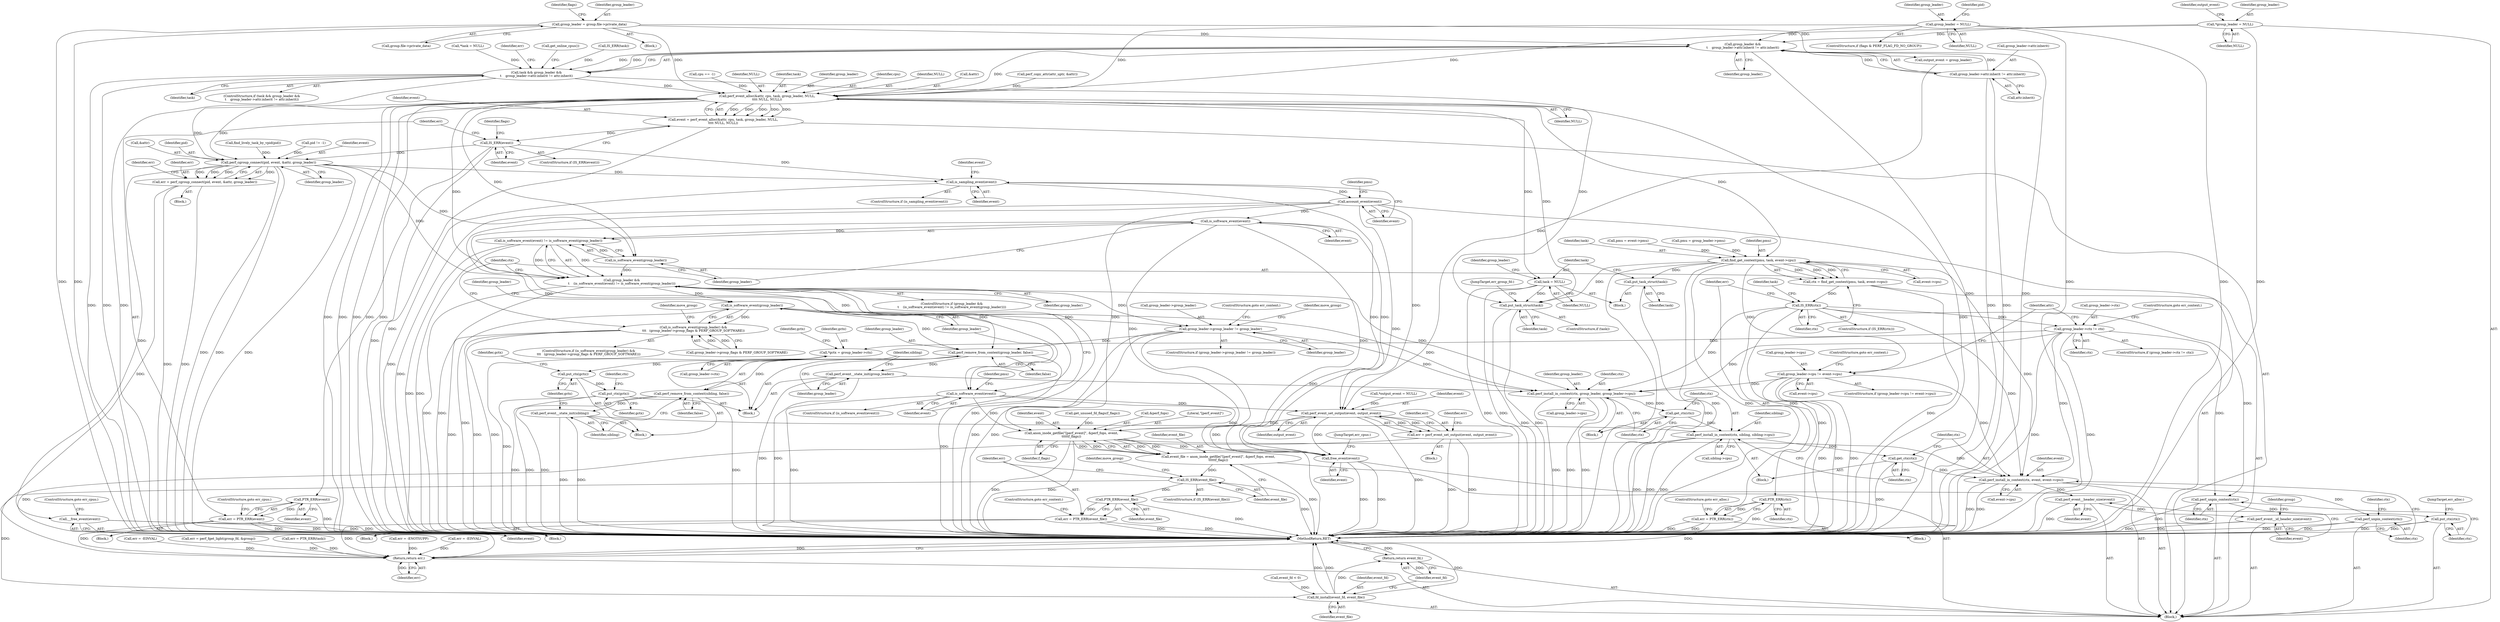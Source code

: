 digraph "1_linux_f63a8daa5812afef4f06c962351687e1ff9ccb2b@pointer" {
"1000310" [label="(Call,group_leader &&\n\t    group_leader->attr.inherit != attr.inherit)"];
"1000129" [label="(Call,*group_leader = NULL)"];
"1000262" [label="(Call,group_leader = group.file->private_data)"];
"1000280" [label="(Call,group_leader = NULL)"];
"1000312" [label="(Call,group_leader->attr.inherit != attr.inherit)"];
"1000308" [label="(Call,task && group_leader &&\n\t    group_leader->attr.inherit != attr.inherit)"];
"1000330" [label="(Call,perf_event_alloc(&attr, cpu, task, group_leader, NULL,\n\t\t\t\t NULL, NULL))"];
"1000328" [label="(Call,event = perf_event_alloc(&attr, cpu, task, group_leader, NULL,\n\t\t\t\t NULL, NULL))"];
"1000340" [label="(Call,IS_ERR(event))"];
"1000345" [label="(Call,PTR_ERR(event))"];
"1000343" [label="(Call,err = PTR_ERR(event))"];
"1000666" [label="(Return,return err;)"];
"1000355" [label="(Call,perf_cgroup_connect(pid, event, &attr, group_leader))"];
"1000353" [label="(Call,err = perf_cgroup_connect(pid, event, &attr, group_leader))"];
"1000364" [label="(Call,__free_event(event))"];
"1000368" [label="(Call,is_sampling_event(event))"];
"1000385" [label="(Call,account_event(event))"];
"1000396" [label="(Call,is_software_event(event))"];
"1000395" [label="(Call,is_software_event(event) != is_software_event(group_leader))"];
"1000393" [label="(Call,group_leader &&\n\t    (is_software_event(event) != is_software_event(group_leader)))"];
"1000413" [label="(Call,is_software_event(group_leader))"];
"1000412" [label="(Call,is_software_event(group_leader) &&\n\t\t\t   (group_leader->group_flags & PERF_GROUP_SOFTWARE))"];
"1000457" [label="(Call,group_leader->group_leader != group_leader)"];
"1000546" [label="(Call,perf_remove_from_context(group_leader, false))"];
"1000549" [label="(Call,perf_event__state_init(group_leader))"];
"1000579" [label="(Call,perf_install_in_context(ctx, group_leader, group_leader->cpu))"];
"1000585" [label="(Call,get_ctx(ctx))"];
"1000588" [label="(Call,perf_install_in_context(ctx, sibling, sibling->cpu))"];
"1000594" [label="(Call,get_ctx(ctx))"];
"1000596" [label="(Call,perf_install_in_context(ctx, event, event->cpu))"];
"1000602" [label="(Call,perf_unpin_context(ctx))"];
"1000634" [label="(Call,perf_event__header_size(event))"];
"1000636" [label="(Call,perf_event__id_header_size(event))"];
"1000552" [label="(Call,perf_remove_from_context(sibling, false))"];
"1000555" [label="(Call,perf_event__state_init(sibling))"];
"1000402" [label="(Call,is_software_event(event))"];
"1000509" [label="(Call,perf_event_set_output(event, output_event))"];
"1000507" [label="(Call,err = perf_event_set_output(event, output_event))"];
"1000517" [label="(Call,anon_inode_getfile(\"[perf_event]\", &perf_fops, event,\n\t\t\t\t\tf_flags))"];
"1000515" [label="(Call,event_file = anon_inode_getfile(\"[perf_event]\", &perf_fops, event,\n\t\t\t\t\tf_flags))"];
"1000524" [label="(Call,IS_ERR(event_file))"];
"1000529" [label="(Call,PTR_ERR(event_file))"];
"1000527" [label="(Call,err = PTR_ERR(event_file))"];
"1000640" [label="(Call,fd_install(event_fd, event_file))"];
"1000643" [label="(Return,return event_fd;)"];
"1000651" [label="(Call,free_event(event))"];
"1000398" [label="(Call,is_software_event(group_leader))"];
"1000426" [label="(Call,find_get_context(pmu, task, event->cpu))"];
"1000424" [label="(Call,ctx = find_get_context(pmu, task, event->cpu))"];
"1000433" [label="(Call,IS_ERR(ctx))"];
"1000438" [label="(Call,PTR_ERR(ctx))"];
"1000436" [label="(Call,err = PTR_ERR(ctx))"];
"1000489" [label="(Call,group_leader->ctx != ctx)"];
"1000536" [label="(Call,*gctx = group_leader->ctx)"];
"1000557" [label="(Call,put_ctx(gctx))"];
"1000564" [label="(Call,put_ctx(gctx))"];
"1000646" [label="(Call,perf_unpin_context(ctx))"];
"1000648" [label="(Call,put_ctx(ctx))"];
"1000444" [label="(Call,put_task_struct(task))"];
"1000478" [label="(Call,group_leader->cpu != event->cpu)"];
"1000658" [label="(Call,put_task_struct(task))"];
"1000446" [label="(Call,task = NULL)"];
"1000328" [label="(Call,event = perf_event_alloc(&attr, cpu, task, group_leader, NULL,\n\t\t\t\t NULL, NULL))"];
"1000426" [label="(Call,find_get_context(pmu, task, event->cpu))"];
"1000436" [label="(Call,err = PTR_ERR(ctx))"];
"1000443" [label="(Block,)"];
"1000658" [label="(Call,put_task_struct(task))"];
"1000581" [label="(Identifier,group_leader)"];
"1000554" [label="(Identifier,false)"];
"1000341" [label="(Identifier,event)"];
"1000331" [label="(Call,&attr)"];
"1000489" [label="(Call,group_leader->ctx != ctx)"];
"1000636" [label="(Call,perf_event__id_header_size(event))"];
"1000280" [label="(Call,group_leader = NULL)"];
"1000402" [label="(Call,is_software_event(event))"];
"1000273" [label="(Call,output_event = group_leader)"];
"1000329" [label="(Identifier,event)"];
"1000577" [label="(Block,)"];
"1000276" [label="(ControlStructure,if (flags & PERF_FLAG_FD_NO_GROUP))"];
"1000580" [label="(Identifier,ctx)"];
"1000310" [label="(Call,group_leader &&\n\t    group_leader->attr.inherit != attr.inherit)"];
"1000494" [label="(ControlStructure,goto err_context;)"];
"1000521" [label="(Identifier,event)"];
"1000427" [label="(Identifier,pmu)"];
"1000253" [label="(Call,err = perf_fget_light(group_fd, &group))"];
"1000587" [label="(Block,)"];
"1000640" [label="(Call,fd_install(event_fd, event_file))"];
"1000656" [label="(ControlStructure,if (task))"];
"1000357" [label="(Identifier,event)"];
"1000582" [label="(Call,group_leader->cpu)"];
"1000490" [label="(Call,group_leader->ctx)"];
"1000562" [label="(Identifier,gctx)"];
"1000447" [label="(Identifier,task)"];
"1000586" [label="(Identifier,ctx)"];
"1000375" [label="(Identifier,event)"];
"1000646" [label="(Call,perf_unpin_context(ctx))"];
"1000133" [label="(Call,*output_event = NULL)"];
"1000647" [label="(Identifier,ctx)"];
"1000602" [label="(Call,perf_unpin_context(ctx))"];
"1000434" [label="(Identifier,ctx)"];
"1000550" [label="(Identifier,group_leader)"];
"1000358" [label="(Call,&attr)"];
"1000547" [label="(Identifier,group_leader)"];
"1000556" [label="(Identifier,sibling)"];
"1000307" [label="(ControlStructure,if (task && group_leader &&\n\t    group_leader->attr.inherit != attr.inherit))"];
"1000585" [label="(Call,get_ctx(ctx))"];
"1000353" [label="(Call,err = perf_cgroup_connect(pid, event, &attr, group_leader))"];
"1000531" [label="(ControlStructure,goto err_context;)"];
"1000435" [label="(Block,)"];
"1000148" [label="(Call,*task = NULL)"];
"1000438" [label="(Call,PTR_ERR(ctx))"];
"1000644" [label="(Identifier,event_fd)"];
"1000356" [label="(Identifier,pid)"];
"1000552" [label="(Call,perf_remove_from_context(sibling, false))"];
"1000171" [label="(Call,perf_copy_attr(attr_uptr, &attr))"];
"1000239" [label="(Call,get_unused_fd_flags(f_flags))"];
"1000366" [label="(ControlStructure,goto err_cpus;)"];
"1000639" [label="(Identifier,group)"];
"1000415" [label="(Call,group_leader->group_flags & PERF_GROUP_SOFTWARE)"];
"1000568" [label="(Identifier,ctx)"];
"1000637" [label="(Identifier,event)"];
"1000440" [label="(ControlStructure,goto err_alloc;)"];
"1000564" [label="(Call,put_ctx(gctx))"];
"1000401" [label="(ControlStructure,if (is_software_event(event)))"];
"1000223" [label="(Call,cpu == -1)"];
"1000281" [label="(Identifier,group_leader)"];
"1000271" [label="(Identifier,flags)"];
"1000598" [label="(Identifier,event)"];
"1000546" [label="(Call,perf_remove_from_context(group_leader, false))"];
"1000302" [label="(Call,err = PTR_ERR(task))"];
"1000458" [label="(Call,group_leader->group_leader)"];
"1000318" [label="(Call,attr.inherit)"];
"1000386" [label="(Identifier,event)"];
"1000385" [label="(Call,account_event(event))"];
"1000338" [label="(Identifier,NULL)"];
"1000510" [label="(Identifier,event)"];
"1000513" [label="(Identifier,err)"];
"1000394" [label="(Identifier,group_leader)"];
"1000530" [label="(Identifier,event_file)"];
"1000445" [label="(Identifier,task)"];
"1000642" [label="(Identifier,event_file)"];
"1000456" [label="(ControlStructure,if (group_leader->group_leader != group_leader))"];
"1000524" [label="(Call,IS_ERR(event_file))"];
"1000309" [label="(Identifier,task)"];
"1000342" [label="(Block,)"];
"1000515" [label="(Call,event_file = anon_inode_getfile(\"[perf_event]\", &perf_fops, event,\n\t\t\t\t\tf_flags))"];
"1000296" [label="(Call,find_lively_task_by_vpid(pid))"];
"1000597" [label="(Identifier,ctx)"];
"1000337" [label="(Identifier,NULL)"];
"1000544" [label="(Identifier,gctx)"];
"1000242" [label="(Call,event_fd < 0)"];
"1000450" [label="(Identifier,group_leader)"];
"1000424" [label="(Call,ctx = find_get_context(pmu, task, event->cpu))"];
"1000355" [label="(Call,perf_cgroup_connect(pid, event, &attr, group_leader))"];
"1000548" [label="(Identifier,false)"];
"1000429" [label="(Call,event->cpu)"];
"1000334" [label="(Identifier,task)"];
"1000553" [label="(Identifier,sibling)"];
"1000428" [label="(Identifier,task)"];
"1000534" [label="(Block,)"];
"1000519" [label="(Call,&perf_fops)"];
"1000343" [label="(Call,err = PTR_ERR(event))"];
"1000595" [label="(Identifier,ctx)"];
"1000461" [label="(Identifier,group_leader)"];
"1000417" [label="(Identifier,group_leader)"];
"1000129" [label="(Call,*group_leader = NULL)"];
"1000387" [label="(Call,pmu = event->pmu)"];
"1000354" [label="(Identifier,err)"];
"1000350" [label="(Identifier,flags)"];
"1000442" [label="(Identifier,task)"];
"1000565" [label="(Identifier,gctx)"];
"1000369" [label="(Identifier,event)"];
"1000412" [label="(Call,is_software_event(group_leader) &&\n\t\t\t   (group_leader->group_flags & PERF_GROUP_SOFTWARE))"];
"1000380" [label="(Call,err = -ENOTSUPP)"];
"1000425" [label="(Identifier,ctx)"];
"1000134" [label="(Identifier,output_event)"];
"1000516" [label="(Identifier,event_file)"];
"1000591" [label="(Call,sibling->cpu)"];
"1000360" [label="(Identifier,group_leader)"];
"1000323" [label="(Identifier,err)"];
"1000340" [label="(Call,IS_ERR(event))"];
"1000508" [label="(Identifier,err)"];
"1000668" [label="(MethodReturn,RET)"];
"1000457" [label="(Call,group_leader->group_leader != group_leader)"];
"1000479" [label="(Call,group_leader->cpu)"];
"1000345" [label="(Call,PTR_ERR(event))"];
"1000392" [label="(ControlStructure,if (group_leader &&\n\t    (is_software_event(event) != is_software_event(group_leader))))"];
"1000485" [label="(ControlStructure,goto err_context;)"];
"1000462" [label="(ControlStructure,goto err_context;)"];
"1000653" [label="(JumpTarget,err_cpus:)"];
"1000403" [label="(Identifier,event)"];
"1000405" [label="(Call,pmu = group_leader->pmu)"];
"1000558" [label="(Identifier,gctx)"];
"1000344" [label="(Identifier,err)"];
"1000422" [label="(Identifier,move_group)"];
"1000437" [label="(Identifier,err)"];
"1000511" [label="(Identifier,output_event)"];
"1000652" [label="(Identifier,event)"];
"1000439" [label="(Identifier,ctx)"];
"1000322" [label="(Call,err = -EINVAL)"];
"1000666" [label="(Return,return err;)"];
"1000498" [label="(Identifier,attr)"];
"1000312" [label="(Call,group_leader->attr.inherit != attr.inherit)"];
"1000522" [label="(Identifier,f_flags)"];
"1000335" [label="(Identifier,group_leader)"];
"1000397" [label="(Identifier,event)"];
"1000579" [label="(Call,perf_install_in_context(ctx, group_leader, group_leader->cpu))"];
"1000444" [label="(Call,put_task_struct(task))"];
"1000347" [label="(ControlStructure,goto err_cpus;)"];
"1000327" [label="(Call,get_online_cpus())"];
"1000388" [label="(Identifier,pmu)"];
"1000393" [label="(Call,group_leader &&\n\t    (is_software_event(event) != is_software_event(group_leader)))"];
"1000607" [label="(Identifier,ctx)"];
"1000526" [label="(Block,)"];
"1000557" [label="(Call,put_ctx(gctx))"];
"1000333" [label="(Identifier,cpu)"];
"1000648" [label="(Call,put_ctx(ctx))"];
"1000649" [label="(Identifier,ctx)"];
"1000399" [label="(Identifier,group_leader)"];
"1000446" [label="(Call,task = NULL)"];
"1000538" [label="(Call,group_leader->ctx)"];
"1000635" [label="(Identifier,event)"];
"1000659" [label="(Identifier,task)"];
"1000527" [label="(Call,err = PTR_ERR(event_file))"];
"1000346" [label="(Identifier,event)"];
"1000482" [label="(Call,event->cpu)"];
"1000365" [label="(Identifier,event)"];
"1000599" [label="(Call,event->cpu)"];
"1000406" [label="(Identifier,pmu)"];
"1000263" [label="(Identifier,group_leader)"];
"1000433" [label="(Call,IS_ERR(ctx))"];
"1000533" [label="(Identifier,move_group)"];
"1000529" [label="(Call,PTR_ERR(event_file))"];
"1000506" [label="(Block,)"];
"1000311" [label="(Identifier,group_leader)"];
"1000549" [label="(Call,perf_event__state_init(group_leader))"];
"1000262" [label="(Call,group_leader = group.file->private_data)"];
"1000127" [label="(Block,)"];
"1000285" [label="(Call,pid != -1)"];
"1000414" [label="(Identifier,group_leader)"];
"1000464" [label="(Identifier,move_group)"];
"1000594" [label="(Call,get_ctx(ctx))"];
"1000523" [label="(ControlStructure,if (IS_ERR(event_file)))"];
"1000330" [label="(Call,perf_event_alloc(&attr, cpu, task, group_leader, NULL,\n\t\t\t\t NULL, NULL))"];
"1000603" [label="(Identifier,ctx)"];
"1000517" [label="(Call,anon_inode_getfile(\"[perf_event]\", &perf_fops, event,\n\t\t\t\t\tf_flags))"];
"1000590" [label="(Identifier,sibling)"];
"1000477" [label="(ControlStructure,if (group_leader->cpu != event->cpu))"];
"1000299" [label="(Call,IS_ERR(task))"];
"1000667" [label="(Identifier,err)"];
"1000528" [label="(Identifier,err)"];
"1000313" [label="(Call,group_leader->attr.inherit)"];
"1000282" [label="(Identifier,NULL)"];
"1000336" [label="(Identifier,NULL)"];
"1000413" [label="(Call,is_software_event(group_leader))"];
"1000131" [label="(Identifier,NULL)"];
"1000651" [label="(Call,free_event(event))"];
"1000411" [label="(ControlStructure,if (is_software_event(group_leader) &&\n\t\t\t   (group_leader->group_flags & PERF_GROUP_SOFTWARE)))"];
"1000286" [label="(Identifier,pid)"];
"1000537" [label="(Identifier,gctx)"];
"1000130" [label="(Identifier,group_leader)"];
"1000395" [label="(Call,is_software_event(event) != is_software_event(group_leader))"];
"1000518" [label="(Literal,\"[perf_event]\")"];
"1000641" [label="(Identifier,event_fd)"];
"1000352" [label="(Block,)"];
"1000551" [label="(Block,)"];
"1000493" [label="(Identifier,ctx)"];
"1000396" [label="(Call,is_software_event(event))"];
"1000536" [label="(Call,*gctx = group_leader->ctx)"];
"1000650" [label="(JumpTarget,err_alloc:)"];
"1000367" [label="(ControlStructure,if (is_sampling_event(event)))"];
"1000596" [label="(Call,perf_install_in_context(ctx, event, event->cpu))"];
"1000589" [label="(Identifier,ctx)"];
"1000509" [label="(Call,perf_event_set_output(event, output_event))"];
"1000488" [label="(ControlStructure,if (group_leader->ctx != ctx))"];
"1000643" [label="(Return,return event_fd;)"];
"1000448" [label="(Identifier,NULL)"];
"1000264" [label="(Call,group.file->private_data)"];
"1000432" [label="(ControlStructure,if (IS_ERR(ctx)))"];
"1000588" [label="(Call,perf_install_in_context(ctx, sibling, sibling->cpu))"];
"1000368" [label="(Call,is_sampling_event(event))"];
"1000452" [label="(Call,err = -EINVAL)"];
"1000634" [label="(Call,perf_event__header_size(event))"];
"1000364" [label="(Call,__free_event(event))"];
"1000478" [label="(Call,group_leader->cpu != event->cpu)"];
"1000507" [label="(Call,err = perf_event_set_output(event, output_event))"];
"1000525" [label="(Identifier,event_file)"];
"1000362" [label="(Identifier,err)"];
"1000398" [label="(Call,is_software_event(group_leader))"];
"1000339" [label="(ControlStructure,if (IS_ERR(event)))"];
"1000555" [label="(Call,perf_event__state_init(sibling))"];
"1000363" [label="(Block,)"];
"1000660" [label="(JumpTarget,err_group_fd:)"];
"1000308" [label="(Call,task && group_leader &&\n\t    group_leader->attr.inherit != attr.inherit)"];
"1000252" [label="(Block,)"];
"1000310" -> "1000308"  [label="AST: "];
"1000310" -> "1000311"  [label="CFG: "];
"1000310" -> "1000312"  [label="CFG: "];
"1000311" -> "1000310"  [label="AST: "];
"1000312" -> "1000310"  [label="AST: "];
"1000308" -> "1000310"  [label="CFG: "];
"1000310" -> "1000668"  [label="DDG: "];
"1000310" -> "1000668"  [label="DDG: "];
"1000310" -> "1000308"  [label="DDG: "];
"1000310" -> "1000308"  [label="DDG: "];
"1000129" -> "1000310"  [label="DDG: "];
"1000262" -> "1000310"  [label="DDG: "];
"1000280" -> "1000310"  [label="DDG: "];
"1000312" -> "1000310"  [label="DDG: "];
"1000312" -> "1000310"  [label="DDG: "];
"1000310" -> "1000330"  [label="DDG: "];
"1000129" -> "1000127"  [label="AST: "];
"1000129" -> "1000131"  [label="CFG: "];
"1000130" -> "1000129"  [label="AST: "];
"1000131" -> "1000129"  [label="AST: "];
"1000134" -> "1000129"  [label="CFG: "];
"1000129" -> "1000668"  [label="DDG: "];
"1000129" -> "1000330"  [label="DDG: "];
"1000262" -> "1000252"  [label="AST: "];
"1000262" -> "1000264"  [label="CFG: "];
"1000263" -> "1000262"  [label="AST: "];
"1000264" -> "1000262"  [label="AST: "];
"1000271" -> "1000262"  [label="CFG: "];
"1000262" -> "1000668"  [label="DDG: "];
"1000262" -> "1000668"  [label="DDG: "];
"1000262" -> "1000273"  [label="DDG: "];
"1000262" -> "1000330"  [label="DDG: "];
"1000280" -> "1000276"  [label="AST: "];
"1000280" -> "1000282"  [label="CFG: "];
"1000281" -> "1000280"  [label="AST: "];
"1000282" -> "1000280"  [label="AST: "];
"1000286" -> "1000280"  [label="CFG: "];
"1000280" -> "1000668"  [label="DDG: "];
"1000280" -> "1000668"  [label="DDG: "];
"1000280" -> "1000330"  [label="DDG: "];
"1000312" -> "1000318"  [label="CFG: "];
"1000313" -> "1000312"  [label="AST: "];
"1000318" -> "1000312"  [label="AST: "];
"1000312" -> "1000668"  [label="DDG: "];
"1000312" -> "1000668"  [label="DDG: "];
"1000308" -> "1000307"  [label="AST: "];
"1000308" -> "1000309"  [label="CFG: "];
"1000309" -> "1000308"  [label="AST: "];
"1000323" -> "1000308"  [label="CFG: "];
"1000327" -> "1000308"  [label="CFG: "];
"1000308" -> "1000668"  [label="DDG: "];
"1000308" -> "1000668"  [label="DDG: "];
"1000308" -> "1000668"  [label="DDG: "];
"1000148" -> "1000308"  [label="DDG: "];
"1000299" -> "1000308"  [label="DDG: "];
"1000308" -> "1000330"  [label="DDG: "];
"1000308" -> "1000658"  [label="DDG: "];
"1000330" -> "1000328"  [label="AST: "];
"1000330" -> "1000338"  [label="CFG: "];
"1000331" -> "1000330"  [label="AST: "];
"1000333" -> "1000330"  [label="AST: "];
"1000334" -> "1000330"  [label="AST: "];
"1000335" -> "1000330"  [label="AST: "];
"1000336" -> "1000330"  [label="AST: "];
"1000337" -> "1000330"  [label="AST: "];
"1000338" -> "1000330"  [label="AST: "];
"1000328" -> "1000330"  [label="CFG: "];
"1000330" -> "1000668"  [label="DDG: "];
"1000330" -> "1000668"  [label="DDG: "];
"1000330" -> "1000668"  [label="DDG: "];
"1000330" -> "1000668"  [label="DDG: "];
"1000330" -> "1000668"  [label="DDG: "];
"1000330" -> "1000328"  [label="DDG: "];
"1000330" -> "1000328"  [label="DDG: "];
"1000330" -> "1000328"  [label="DDG: "];
"1000330" -> "1000328"  [label="DDG: "];
"1000330" -> "1000328"  [label="DDG: "];
"1000171" -> "1000330"  [label="DDG: "];
"1000223" -> "1000330"  [label="DDG: "];
"1000330" -> "1000355"  [label="DDG: "];
"1000330" -> "1000355"  [label="DDG: "];
"1000330" -> "1000393"  [label="DDG: "];
"1000330" -> "1000398"  [label="DDG: "];
"1000330" -> "1000426"  [label="DDG: "];
"1000330" -> "1000446"  [label="DDG: "];
"1000330" -> "1000658"  [label="DDG: "];
"1000328" -> "1000127"  [label="AST: "];
"1000329" -> "1000328"  [label="AST: "];
"1000341" -> "1000328"  [label="CFG: "];
"1000328" -> "1000668"  [label="DDG: "];
"1000328" -> "1000340"  [label="DDG: "];
"1000340" -> "1000339"  [label="AST: "];
"1000340" -> "1000341"  [label="CFG: "];
"1000341" -> "1000340"  [label="AST: "];
"1000344" -> "1000340"  [label="CFG: "];
"1000350" -> "1000340"  [label="CFG: "];
"1000340" -> "1000668"  [label="DDG: "];
"1000340" -> "1000345"  [label="DDG: "];
"1000340" -> "1000355"  [label="DDG: "];
"1000340" -> "1000368"  [label="DDG: "];
"1000345" -> "1000343"  [label="AST: "];
"1000345" -> "1000346"  [label="CFG: "];
"1000346" -> "1000345"  [label="AST: "];
"1000343" -> "1000345"  [label="CFG: "];
"1000345" -> "1000668"  [label="DDG: "];
"1000345" -> "1000343"  [label="DDG: "];
"1000343" -> "1000342"  [label="AST: "];
"1000344" -> "1000343"  [label="AST: "];
"1000347" -> "1000343"  [label="CFG: "];
"1000343" -> "1000668"  [label="DDG: "];
"1000343" -> "1000668"  [label="DDG: "];
"1000343" -> "1000666"  [label="DDG: "];
"1000666" -> "1000127"  [label="AST: "];
"1000666" -> "1000667"  [label="CFG: "];
"1000667" -> "1000666"  [label="AST: "];
"1000668" -> "1000666"  [label="CFG: "];
"1000666" -> "1000668"  [label="DDG: "];
"1000667" -> "1000666"  [label="DDG: "];
"1000436" -> "1000666"  [label="DDG: "];
"1000253" -> "1000666"  [label="DDG: "];
"1000452" -> "1000666"  [label="DDG: "];
"1000322" -> "1000666"  [label="DDG: "];
"1000353" -> "1000666"  [label="DDG: "];
"1000380" -> "1000666"  [label="DDG: "];
"1000507" -> "1000666"  [label="DDG: "];
"1000302" -> "1000666"  [label="DDG: "];
"1000527" -> "1000666"  [label="DDG: "];
"1000355" -> "1000353"  [label="AST: "];
"1000355" -> "1000360"  [label="CFG: "];
"1000356" -> "1000355"  [label="AST: "];
"1000357" -> "1000355"  [label="AST: "];
"1000358" -> "1000355"  [label="AST: "];
"1000360" -> "1000355"  [label="AST: "];
"1000353" -> "1000355"  [label="CFG: "];
"1000355" -> "1000668"  [label="DDG: "];
"1000355" -> "1000668"  [label="DDG: "];
"1000355" -> "1000668"  [label="DDG: "];
"1000355" -> "1000353"  [label="DDG: "];
"1000355" -> "1000353"  [label="DDG: "];
"1000355" -> "1000353"  [label="DDG: "];
"1000355" -> "1000353"  [label="DDG: "];
"1000285" -> "1000355"  [label="DDG: "];
"1000296" -> "1000355"  [label="DDG: "];
"1000355" -> "1000364"  [label="DDG: "];
"1000355" -> "1000368"  [label="DDG: "];
"1000355" -> "1000393"  [label="DDG: "];
"1000355" -> "1000398"  [label="DDG: "];
"1000353" -> "1000352"  [label="AST: "];
"1000354" -> "1000353"  [label="AST: "];
"1000362" -> "1000353"  [label="CFG: "];
"1000353" -> "1000668"  [label="DDG: "];
"1000353" -> "1000668"  [label="DDG: "];
"1000364" -> "1000363"  [label="AST: "];
"1000364" -> "1000365"  [label="CFG: "];
"1000365" -> "1000364"  [label="AST: "];
"1000366" -> "1000364"  [label="CFG: "];
"1000364" -> "1000668"  [label="DDG: "];
"1000364" -> "1000668"  [label="DDG: "];
"1000368" -> "1000367"  [label="AST: "];
"1000368" -> "1000369"  [label="CFG: "];
"1000369" -> "1000368"  [label="AST: "];
"1000375" -> "1000368"  [label="CFG: "];
"1000386" -> "1000368"  [label="CFG: "];
"1000368" -> "1000668"  [label="DDG: "];
"1000368" -> "1000385"  [label="DDG: "];
"1000368" -> "1000651"  [label="DDG: "];
"1000385" -> "1000127"  [label="AST: "];
"1000385" -> "1000386"  [label="CFG: "];
"1000386" -> "1000385"  [label="AST: "];
"1000388" -> "1000385"  [label="CFG: "];
"1000385" -> "1000668"  [label="DDG: "];
"1000385" -> "1000396"  [label="DDG: "];
"1000385" -> "1000402"  [label="DDG: "];
"1000385" -> "1000509"  [label="DDG: "];
"1000385" -> "1000517"  [label="DDG: "];
"1000385" -> "1000651"  [label="DDG: "];
"1000396" -> "1000395"  [label="AST: "];
"1000396" -> "1000397"  [label="CFG: "];
"1000397" -> "1000396"  [label="AST: "];
"1000399" -> "1000396"  [label="CFG: "];
"1000396" -> "1000395"  [label="DDG: "];
"1000396" -> "1000402"  [label="DDG: "];
"1000396" -> "1000509"  [label="DDG: "];
"1000396" -> "1000517"  [label="DDG: "];
"1000396" -> "1000651"  [label="DDG: "];
"1000395" -> "1000393"  [label="AST: "];
"1000395" -> "1000398"  [label="CFG: "];
"1000398" -> "1000395"  [label="AST: "];
"1000393" -> "1000395"  [label="CFG: "];
"1000395" -> "1000668"  [label="DDG: "];
"1000395" -> "1000668"  [label="DDG: "];
"1000395" -> "1000393"  [label="DDG: "];
"1000395" -> "1000393"  [label="DDG: "];
"1000398" -> "1000395"  [label="DDG: "];
"1000393" -> "1000392"  [label="AST: "];
"1000393" -> "1000394"  [label="CFG: "];
"1000394" -> "1000393"  [label="AST: "];
"1000403" -> "1000393"  [label="CFG: "];
"1000425" -> "1000393"  [label="CFG: "];
"1000393" -> "1000668"  [label="DDG: "];
"1000393" -> "1000668"  [label="DDG: "];
"1000393" -> "1000668"  [label="DDG: "];
"1000398" -> "1000393"  [label="DDG: "];
"1000393" -> "1000413"  [label="DDG: "];
"1000393" -> "1000457"  [label="DDG: "];
"1000393" -> "1000546"  [label="DDG: "];
"1000393" -> "1000579"  [label="DDG: "];
"1000413" -> "1000412"  [label="AST: "];
"1000413" -> "1000414"  [label="CFG: "];
"1000414" -> "1000413"  [label="AST: "];
"1000417" -> "1000413"  [label="CFG: "];
"1000412" -> "1000413"  [label="CFG: "];
"1000413" -> "1000668"  [label="DDG: "];
"1000413" -> "1000412"  [label="DDG: "];
"1000413" -> "1000457"  [label="DDG: "];
"1000413" -> "1000546"  [label="DDG: "];
"1000413" -> "1000579"  [label="DDG: "];
"1000412" -> "1000411"  [label="AST: "];
"1000412" -> "1000415"  [label="CFG: "];
"1000415" -> "1000412"  [label="AST: "];
"1000422" -> "1000412"  [label="CFG: "];
"1000425" -> "1000412"  [label="CFG: "];
"1000412" -> "1000668"  [label="DDG: "];
"1000412" -> "1000668"  [label="DDG: "];
"1000412" -> "1000668"  [label="DDG: "];
"1000415" -> "1000412"  [label="DDG: "];
"1000415" -> "1000412"  [label="DDG: "];
"1000457" -> "1000456"  [label="AST: "];
"1000457" -> "1000461"  [label="CFG: "];
"1000458" -> "1000457"  [label="AST: "];
"1000461" -> "1000457"  [label="AST: "];
"1000462" -> "1000457"  [label="CFG: "];
"1000464" -> "1000457"  [label="CFG: "];
"1000457" -> "1000668"  [label="DDG: "];
"1000457" -> "1000668"  [label="DDG: "];
"1000457" -> "1000668"  [label="DDG: "];
"1000457" -> "1000546"  [label="DDG: "];
"1000457" -> "1000579"  [label="DDG: "];
"1000546" -> "1000534"  [label="AST: "];
"1000546" -> "1000548"  [label="CFG: "];
"1000547" -> "1000546"  [label="AST: "];
"1000548" -> "1000546"  [label="AST: "];
"1000550" -> "1000546"  [label="CFG: "];
"1000546" -> "1000668"  [label="DDG: "];
"1000546" -> "1000549"  [label="DDG: "];
"1000546" -> "1000552"  [label="DDG: "];
"1000549" -> "1000534"  [label="AST: "];
"1000549" -> "1000550"  [label="CFG: "];
"1000550" -> "1000549"  [label="AST: "];
"1000553" -> "1000549"  [label="CFG: "];
"1000549" -> "1000668"  [label="DDG: "];
"1000549" -> "1000668"  [label="DDG: "];
"1000549" -> "1000579"  [label="DDG: "];
"1000579" -> "1000577"  [label="AST: "];
"1000579" -> "1000582"  [label="CFG: "];
"1000580" -> "1000579"  [label="AST: "];
"1000581" -> "1000579"  [label="AST: "];
"1000582" -> "1000579"  [label="AST: "];
"1000586" -> "1000579"  [label="CFG: "];
"1000579" -> "1000668"  [label="DDG: "];
"1000579" -> "1000668"  [label="DDG: "];
"1000579" -> "1000668"  [label="DDG: "];
"1000433" -> "1000579"  [label="DDG: "];
"1000489" -> "1000579"  [label="DDG: "];
"1000478" -> "1000579"  [label="DDG: "];
"1000579" -> "1000585"  [label="DDG: "];
"1000585" -> "1000577"  [label="AST: "];
"1000585" -> "1000586"  [label="CFG: "];
"1000586" -> "1000585"  [label="AST: "];
"1000589" -> "1000585"  [label="CFG: "];
"1000585" -> "1000588"  [label="DDG: "];
"1000588" -> "1000587"  [label="AST: "];
"1000588" -> "1000591"  [label="CFG: "];
"1000589" -> "1000588"  [label="AST: "];
"1000590" -> "1000588"  [label="AST: "];
"1000591" -> "1000588"  [label="AST: "];
"1000595" -> "1000588"  [label="CFG: "];
"1000588" -> "1000668"  [label="DDG: "];
"1000588" -> "1000668"  [label="DDG: "];
"1000588" -> "1000668"  [label="DDG: "];
"1000555" -> "1000588"  [label="DDG: "];
"1000588" -> "1000594"  [label="DDG: "];
"1000594" -> "1000587"  [label="AST: "];
"1000594" -> "1000595"  [label="CFG: "];
"1000595" -> "1000594"  [label="AST: "];
"1000597" -> "1000594"  [label="CFG: "];
"1000594" -> "1000668"  [label="DDG: "];
"1000594" -> "1000596"  [label="DDG: "];
"1000596" -> "1000127"  [label="AST: "];
"1000596" -> "1000599"  [label="CFG: "];
"1000597" -> "1000596"  [label="AST: "];
"1000598" -> "1000596"  [label="AST: "];
"1000599" -> "1000596"  [label="AST: "];
"1000603" -> "1000596"  [label="CFG: "];
"1000596" -> "1000668"  [label="DDG: "];
"1000596" -> "1000668"  [label="DDG: "];
"1000433" -> "1000596"  [label="DDG: "];
"1000489" -> "1000596"  [label="DDG: "];
"1000517" -> "1000596"  [label="DDG: "];
"1000426" -> "1000596"  [label="DDG: "];
"1000478" -> "1000596"  [label="DDG: "];
"1000596" -> "1000602"  [label="DDG: "];
"1000596" -> "1000634"  [label="DDG: "];
"1000602" -> "1000127"  [label="AST: "];
"1000602" -> "1000603"  [label="CFG: "];
"1000603" -> "1000602"  [label="AST: "];
"1000607" -> "1000602"  [label="CFG: "];
"1000602" -> "1000668"  [label="DDG: "];
"1000602" -> "1000668"  [label="DDG: "];
"1000634" -> "1000127"  [label="AST: "];
"1000634" -> "1000635"  [label="CFG: "];
"1000635" -> "1000634"  [label="AST: "];
"1000637" -> "1000634"  [label="CFG: "];
"1000634" -> "1000668"  [label="DDG: "];
"1000634" -> "1000636"  [label="DDG: "];
"1000636" -> "1000127"  [label="AST: "];
"1000636" -> "1000637"  [label="CFG: "];
"1000637" -> "1000636"  [label="AST: "];
"1000639" -> "1000636"  [label="CFG: "];
"1000636" -> "1000668"  [label="DDG: "];
"1000636" -> "1000668"  [label="DDG: "];
"1000552" -> "1000551"  [label="AST: "];
"1000552" -> "1000554"  [label="CFG: "];
"1000553" -> "1000552"  [label="AST: "];
"1000554" -> "1000552"  [label="AST: "];
"1000556" -> "1000552"  [label="CFG: "];
"1000552" -> "1000668"  [label="DDG: "];
"1000552" -> "1000668"  [label="DDG: "];
"1000552" -> "1000555"  [label="DDG: "];
"1000555" -> "1000551"  [label="AST: "];
"1000555" -> "1000556"  [label="CFG: "];
"1000556" -> "1000555"  [label="AST: "];
"1000558" -> "1000555"  [label="CFG: "];
"1000555" -> "1000668"  [label="DDG: "];
"1000555" -> "1000668"  [label="DDG: "];
"1000402" -> "1000401"  [label="AST: "];
"1000402" -> "1000403"  [label="CFG: "];
"1000403" -> "1000402"  [label="AST: "];
"1000406" -> "1000402"  [label="CFG: "];
"1000414" -> "1000402"  [label="CFG: "];
"1000402" -> "1000668"  [label="DDG: "];
"1000402" -> "1000509"  [label="DDG: "];
"1000402" -> "1000517"  [label="DDG: "];
"1000402" -> "1000651"  [label="DDG: "];
"1000509" -> "1000507"  [label="AST: "];
"1000509" -> "1000511"  [label="CFG: "];
"1000510" -> "1000509"  [label="AST: "];
"1000511" -> "1000509"  [label="AST: "];
"1000507" -> "1000509"  [label="CFG: "];
"1000509" -> "1000668"  [label="DDG: "];
"1000509" -> "1000507"  [label="DDG: "];
"1000509" -> "1000507"  [label="DDG: "];
"1000133" -> "1000509"  [label="DDG: "];
"1000273" -> "1000509"  [label="DDG: "];
"1000509" -> "1000517"  [label="DDG: "];
"1000509" -> "1000651"  [label="DDG: "];
"1000507" -> "1000506"  [label="AST: "];
"1000508" -> "1000507"  [label="AST: "];
"1000513" -> "1000507"  [label="CFG: "];
"1000507" -> "1000668"  [label="DDG: "];
"1000507" -> "1000668"  [label="DDG: "];
"1000517" -> "1000515"  [label="AST: "];
"1000517" -> "1000522"  [label="CFG: "];
"1000518" -> "1000517"  [label="AST: "];
"1000519" -> "1000517"  [label="AST: "];
"1000521" -> "1000517"  [label="AST: "];
"1000522" -> "1000517"  [label="AST: "];
"1000515" -> "1000517"  [label="CFG: "];
"1000517" -> "1000668"  [label="DDG: "];
"1000517" -> "1000668"  [label="DDG: "];
"1000517" -> "1000515"  [label="DDG: "];
"1000517" -> "1000515"  [label="DDG: "];
"1000517" -> "1000515"  [label="DDG: "];
"1000517" -> "1000515"  [label="DDG: "];
"1000239" -> "1000517"  [label="DDG: "];
"1000517" -> "1000651"  [label="DDG: "];
"1000515" -> "1000127"  [label="AST: "];
"1000516" -> "1000515"  [label="AST: "];
"1000525" -> "1000515"  [label="CFG: "];
"1000515" -> "1000668"  [label="DDG: "];
"1000515" -> "1000524"  [label="DDG: "];
"1000524" -> "1000523"  [label="AST: "];
"1000524" -> "1000525"  [label="CFG: "];
"1000525" -> "1000524"  [label="AST: "];
"1000528" -> "1000524"  [label="CFG: "];
"1000533" -> "1000524"  [label="CFG: "];
"1000524" -> "1000668"  [label="DDG: "];
"1000524" -> "1000529"  [label="DDG: "];
"1000524" -> "1000640"  [label="DDG: "];
"1000529" -> "1000527"  [label="AST: "];
"1000529" -> "1000530"  [label="CFG: "];
"1000530" -> "1000529"  [label="AST: "];
"1000527" -> "1000529"  [label="CFG: "];
"1000529" -> "1000668"  [label="DDG: "];
"1000529" -> "1000527"  [label="DDG: "];
"1000527" -> "1000526"  [label="AST: "];
"1000528" -> "1000527"  [label="AST: "];
"1000531" -> "1000527"  [label="CFG: "];
"1000527" -> "1000668"  [label="DDG: "];
"1000527" -> "1000668"  [label="DDG: "];
"1000640" -> "1000127"  [label="AST: "];
"1000640" -> "1000642"  [label="CFG: "];
"1000641" -> "1000640"  [label="AST: "];
"1000642" -> "1000640"  [label="AST: "];
"1000644" -> "1000640"  [label="CFG: "];
"1000640" -> "1000668"  [label="DDG: "];
"1000640" -> "1000668"  [label="DDG: "];
"1000640" -> "1000668"  [label="DDG: "];
"1000242" -> "1000640"  [label="DDG: "];
"1000640" -> "1000643"  [label="DDG: "];
"1000643" -> "1000127"  [label="AST: "];
"1000643" -> "1000644"  [label="CFG: "];
"1000644" -> "1000643"  [label="AST: "];
"1000668" -> "1000643"  [label="CFG: "];
"1000643" -> "1000668"  [label="DDG: "];
"1000644" -> "1000643"  [label="DDG: "];
"1000651" -> "1000127"  [label="AST: "];
"1000651" -> "1000652"  [label="CFG: "];
"1000652" -> "1000651"  [label="AST: "];
"1000653" -> "1000651"  [label="CFG: "];
"1000651" -> "1000668"  [label="DDG: "];
"1000651" -> "1000668"  [label="DDG: "];
"1000398" -> "1000399"  [label="CFG: "];
"1000399" -> "1000398"  [label="AST: "];
"1000426" -> "1000424"  [label="AST: "];
"1000426" -> "1000429"  [label="CFG: "];
"1000427" -> "1000426"  [label="AST: "];
"1000428" -> "1000426"  [label="AST: "];
"1000429" -> "1000426"  [label="AST: "];
"1000424" -> "1000426"  [label="CFG: "];
"1000426" -> "1000668"  [label="DDG: "];
"1000426" -> "1000668"  [label="DDG: "];
"1000426" -> "1000668"  [label="DDG: "];
"1000426" -> "1000424"  [label="DDG: "];
"1000426" -> "1000424"  [label="DDG: "];
"1000426" -> "1000424"  [label="DDG: "];
"1000387" -> "1000426"  [label="DDG: "];
"1000405" -> "1000426"  [label="DDG: "];
"1000426" -> "1000444"  [label="DDG: "];
"1000426" -> "1000478"  [label="DDG: "];
"1000426" -> "1000658"  [label="DDG: "];
"1000424" -> "1000127"  [label="AST: "];
"1000425" -> "1000424"  [label="AST: "];
"1000434" -> "1000424"  [label="CFG: "];
"1000424" -> "1000668"  [label="DDG: "];
"1000424" -> "1000433"  [label="DDG: "];
"1000433" -> "1000432"  [label="AST: "];
"1000433" -> "1000434"  [label="CFG: "];
"1000434" -> "1000433"  [label="AST: "];
"1000437" -> "1000433"  [label="CFG: "];
"1000442" -> "1000433"  [label="CFG: "];
"1000433" -> "1000668"  [label="DDG: "];
"1000433" -> "1000438"  [label="DDG: "];
"1000433" -> "1000489"  [label="DDG: "];
"1000433" -> "1000646"  [label="DDG: "];
"1000438" -> "1000436"  [label="AST: "];
"1000438" -> "1000439"  [label="CFG: "];
"1000439" -> "1000438"  [label="AST: "];
"1000436" -> "1000438"  [label="CFG: "];
"1000438" -> "1000668"  [label="DDG: "];
"1000438" -> "1000436"  [label="DDG: "];
"1000436" -> "1000435"  [label="AST: "];
"1000437" -> "1000436"  [label="AST: "];
"1000440" -> "1000436"  [label="CFG: "];
"1000436" -> "1000668"  [label="DDG: "];
"1000436" -> "1000668"  [label="DDG: "];
"1000489" -> "1000488"  [label="AST: "];
"1000489" -> "1000493"  [label="CFG: "];
"1000490" -> "1000489"  [label="AST: "];
"1000493" -> "1000489"  [label="AST: "];
"1000494" -> "1000489"  [label="CFG: "];
"1000498" -> "1000489"  [label="CFG: "];
"1000489" -> "1000668"  [label="DDG: "];
"1000489" -> "1000668"  [label="DDG: "];
"1000489" -> "1000536"  [label="DDG: "];
"1000489" -> "1000646"  [label="DDG: "];
"1000536" -> "1000534"  [label="AST: "];
"1000536" -> "1000538"  [label="CFG: "];
"1000537" -> "1000536"  [label="AST: "];
"1000538" -> "1000536"  [label="AST: "];
"1000544" -> "1000536"  [label="CFG: "];
"1000536" -> "1000668"  [label="DDG: "];
"1000536" -> "1000557"  [label="DDG: "];
"1000557" -> "1000551"  [label="AST: "];
"1000557" -> "1000558"  [label="CFG: "];
"1000558" -> "1000557"  [label="AST: "];
"1000562" -> "1000557"  [label="CFG: "];
"1000557" -> "1000564"  [label="DDG: "];
"1000564" -> "1000534"  [label="AST: "];
"1000564" -> "1000565"  [label="CFG: "];
"1000565" -> "1000564"  [label="AST: "];
"1000568" -> "1000564"  [label="CFG: "];
"1000564" -> "1000668"  [label="DDG: "];
"1000564" -> "1000668"  [label="DDG: "];
"1000646" -> "1000127"  [label="AST: "];
"1000646" -> "1000647"  [label="CFG: "];
"1000647" -> "1000646"  [label="AST: "];
"1000649" -> "1000646"  [label="CFG: "];
"1000646" -> "1000668"  [label="DDG: "];
"1000646" -> "1000648"  [label="DDG: "];
"1000648" -> "1000127"  [label="AST: "];
"1000648" -> "1000649"  [label="CFG: "];
"1000649" -> "1000648"  [label="AST: "];
"1000650" -> "1000648"  [label="CFG: "];
"1000648" -> "1000668"  [label="DDG: "];
"1000648" -> "1000668"  [label="DDG: "];
"1000444" -> "1000443"  [label="AST: "];
"1000444" -> "1000445"  [label="CFG: "];
"1000445" -> "1000444"  [label="AST: "];
"1000447" -> "1000444"  [label="CFG: "];
"1000444" -> "1000668"  [label="DDG: "];
"1000478" -> "1000477"  [label="AST: "];
"1000478" -> "1000482"  [label="CFG: "];
"1000479" -> "1000478"  [label="AST: "];
"1000482" -> "1000478"  [label="AST: "];
"1000485" -> "1000478"  [label="CFG: "];
"1000498" -> "1000478"  [label="CFG: "];
"1000478" -> "1000668"  [label="DDG: "];
"1000478" -> "1000668"  [label="DDG: "];
"1000478" -> "1000668"  [label="DDG: "];
"1000658" -> "1000656"  [label="AST: "];
"1000658" -> "1000659"  [label="CFG: "];
"1000659" -> "1000658"  [label="AST: "];
"1000660" -> "1000658"  [label="CFG: "];
"1000658" -> "1000668"  [label="DDG: "];
"1000658" -> "1000668"  [label="DDG: "];
"1000446" -> "1000658"  [label="DDG: "];
"1000446" -> "1000443"  [label="AST: "];
"1000446" -> "1000448"  [label="CFG: "];
"1000447" -> "1000446"  [label="AST: "];
"1000448" -> "1000446"  [label="AST: "];
"1000450" -> "1000446"  [label="CFG: "];
"1000446" -> "1000668"  [label="DDG: "];
"1000446" -> "1000668"  [label="DDG: "];
}
